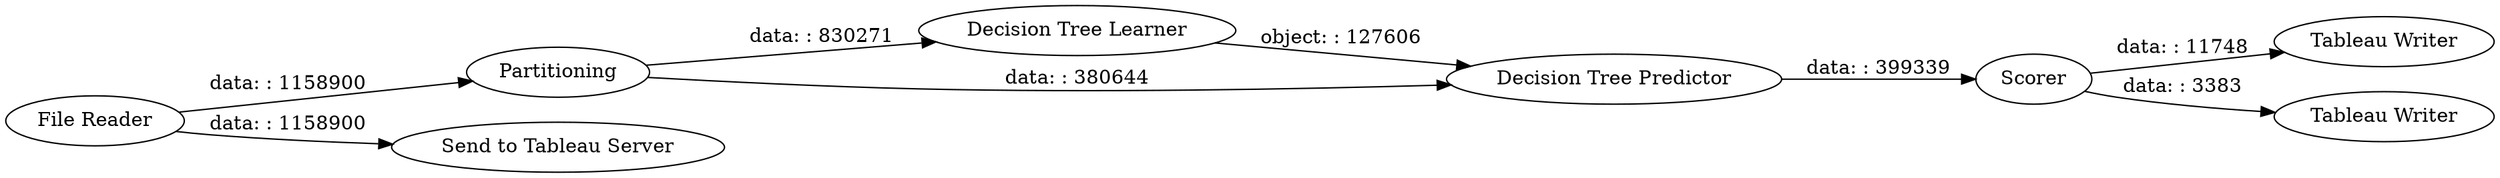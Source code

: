 digraph {
	"-6281405301946254352_13" [label=Scorer]
	"-6281405301946254352_2" [label=Partitioning]
	"-6281405301946254352_3" [label="Decision Tree Learner"]
	"-6281405301946254352_15" [label="Tableau Writer"]
	"-6281405301946254352_4" [label="Decision Tree Predictor"]
	"-6281405301946254352_16" [label="Send to Tableau Server"]
	"-6281405301946254352_14" [label="Tableau Writer"]
	"-6281405301946254352_9" [label="File Reader"]
	"-6281405301946254352_9" -> "-6281405301946254352_16" [label="data: : 1158900"]
	"-6281405301946254352_13" -> "-6281405301946254352_15" [label="data: : 11748"]
	"-6281405301946254352_13" -> "-6281405301946254352_14" [label="data: : 3383"]
	"-6281405301946254352_2" -> "-6281405301946254352_4" [label="data: : 380644"]
	"-6281405301946254352_2" -> "-6281405301946254352_3" [label="data: : 830271"]
	"-6281405301946254352_9" -> "-6281405301946254352_2" [label="data: : 1158900"]
	"-6281405301946254352_4" -> "-6281405301946254352_13" [label="data: : 399339"]
	"-6281405301946254352_3" -> "-6281405301946254352_4" [label="object: : 127606"]
	rankdir=LR
}
